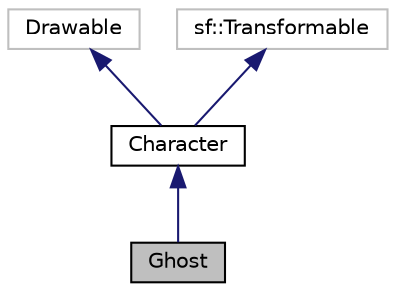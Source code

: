 digraph "Ghost"
{
  edge [fontname="Helvetica",fontsize="10",labelfontname="Helvetica",labelfontsize="10"];
  node [fontname="Helvetica",fontsize="10",shape=record];
  Node0 [label="Ghost",height=0.2,width=0.4,color="black", fillcolor="grey75", style="filled", fontcolor="black"];
  Node1 -> Node0 [dir="back",color="midnightblue",fontsize="10",style="solid"];
  Node1 [label="Character",height=0.2,width=0.4,color="black", fillcolor="white", style="filled",URL="$classCharacter.html",tooltip="\"Character Class\" "];
  Node2 -> Node1 [dir="back",color="midnightblue",fontsize="10",style="solid"];
  Node2 [label="Drawable",height=0.2,width=0.4,color="grey75", fillcolor="white", style="filled"];
  Node3 -> Node1 [dir="back",color="midnightblue",fontsize="10",style="solid"];
  Node3 [label="sf::Transformable",height=0.2,width=0.4,color="grey75", fillcolor="white", style="filled"];
}

